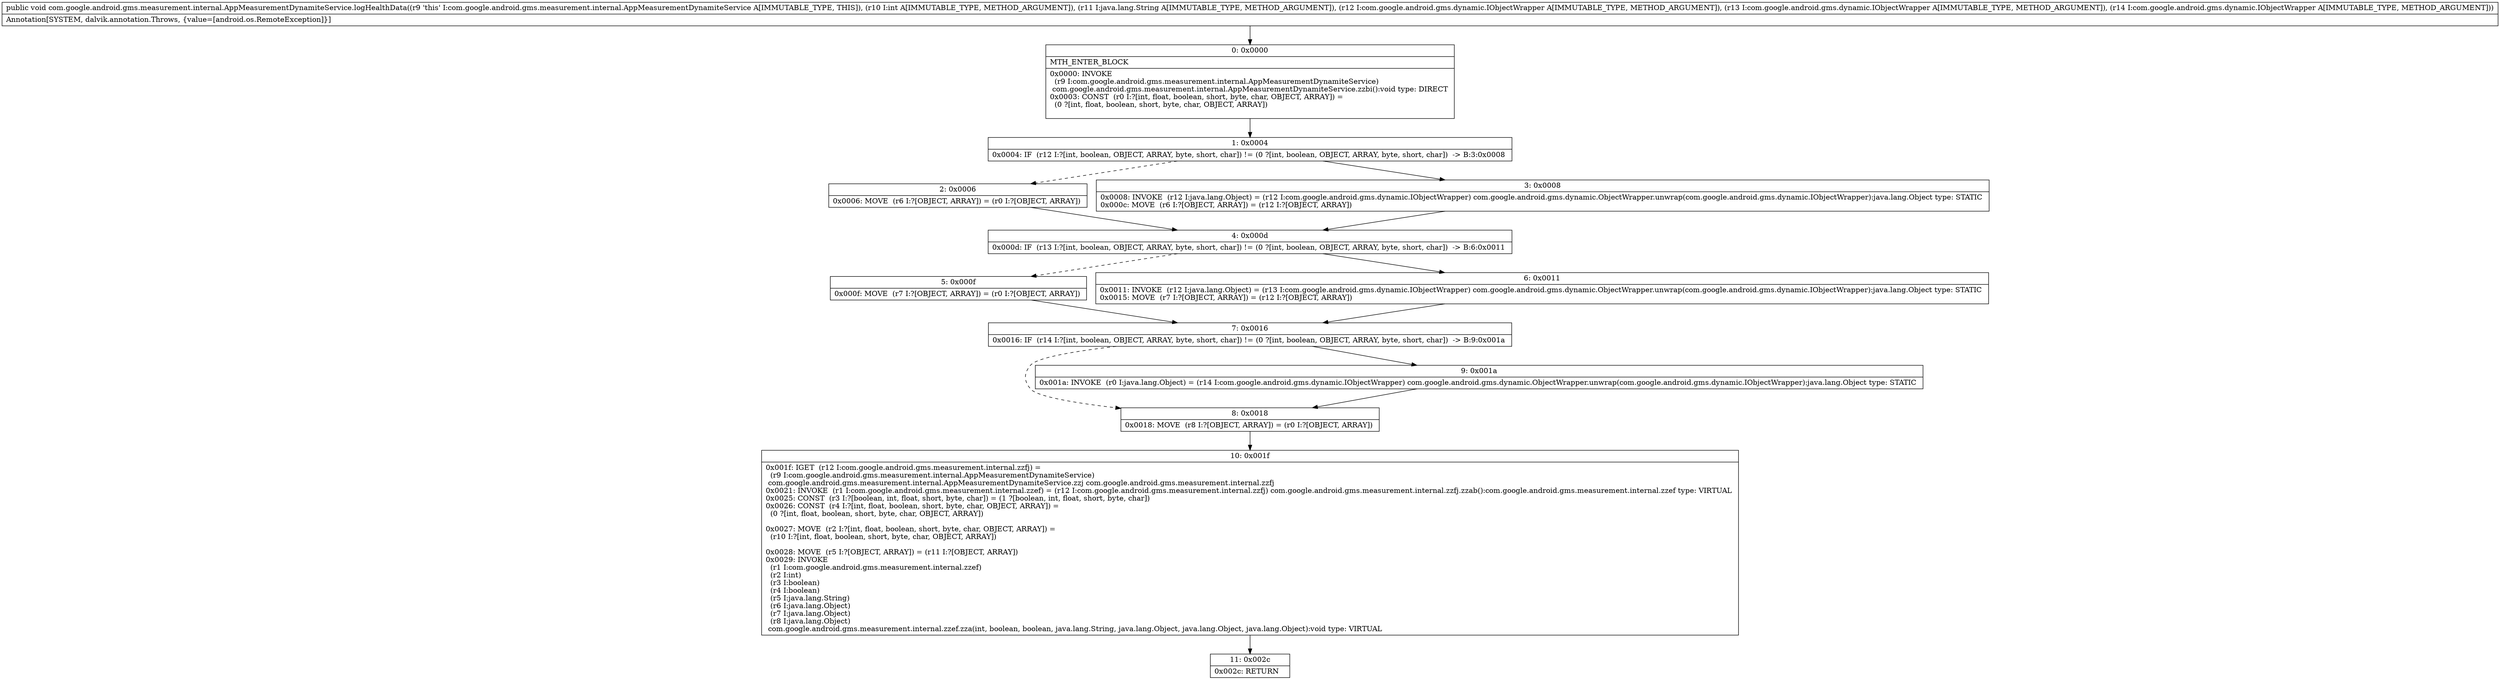 digraph "CFG forcom.google.android.gms.measurement.internal.AppMeasurementDynamiteService.logHealthData(ILjava\/lang\/String;Lcom\/google\/android\/gms\/dynamic\/IObjectWrapper;Lcom\/google\/android\/gms\/dynamic\/IObjectWrapper;Lcom\/google\/android\/gms\/dynamic\/IObjectWrapper;)V" {
Node_0 [shape=record,label="{0\:\ 0x0000|MTH_ENTER_BLOCK\l|0x0000: INVOKE  \l  (r9 I:com.google.android.gms.measurement.internal.AppMeasurementDynamiteService)\l com.google.android.gms.measurement.internal.AppMeasurementDynamiteService.zzbi():void type: DIRECT \l0x0003: CONST  (r0 I:?[int, float, boolean, short, byte, char, OBJECT, ARRAY]) = \l  (0 ?[int, float, boolean, short, byte, char, OBJECT, ARRAY])\l \l}"];
Node_1 [shape=record,label="{1\:\ 0x0004|0x0004: IF  (r12 I:?[int, boolean, OBJECT, ARRAY, byte, short, char]) != (0 ?[int, boolean, OBJECT, ARRAY, byte, short, char])  \-\> B:3:0x0008 \l}"];
Node_2 [shape=record,label="{2\:\ 0x0006|0x0006: MOVE  (r6 I:?[OBJECT, ARRAY]) = (r0 I:?[OBJECT, ARRAY]) \l}"];
Node_3 [shape=record,label="{3\:\ 0x0008|0x0008: INVOKE  (r12 I:java.lang.Object) = (r12 I:com.google.android.gms.dynamic.IObjectWrapper) com.google.android.gms.dynamic.ObjectWrapper.unwrap(com.google.android.gms.dynamic.IObjectWrapper):java.lang.Object type: STATIC \l0x000c: MOVE  (r6 I:?[OBJECT, ARRAY]) = (r12 I:?[OBJECT, ARRAY]) \l}"];
Node_4 [shape=record,label="{4\:\ 0x000d|0x000d: IF  (r13 I:?[int, boolean, OBJECT, ARRAY, byte, short, char]) != (0 ?[int, boolean, OBJECT, ARRAY, byte, short, char])  \-\> B:6:0x0011 \l}"];
Node_5 [shape=record,label="{5\:\ 0x000f|0x000f: MOVE  (r7 I:?[OBJECT, ARRAY]) = (r0 I:?[OBJECT, ARRAY]) \l}"];
Node_6 [shape=record,label="{6\:\ 0x0011|0x0011: INVOKE  (r12 I:java.lang.Object) = (r13 I:com.google.android.gms.dynamic.IObjectWrapper) com.google.android.gms.dynamic.ObjectWrapper.unwrap(com.google.android.gms.dynamic.IObjectWrapper):java.lang.Object type: STATIC \l0x0015: MOVE  (r7 I:?[OBJECT, ARRAY]) = (r12 I:?[OBJECT, ARRAY]) \l}"];
Node_7 [shape=record,label="{7\:\ 0x0016|0x0016: IF  (r14 I:?[int, boolean, OBJECT, ARRAY, byte, short, char]) != (0 ?[int, boolean, OBJECT, ARRAY, byte, short, char])  \-\> B:9:0x001a \l}"];
Node_8 [shape=record,label="{8\:\ 0x0018|0x0018: MOVE  (r8 I:?[OBJECT, ARRAY]) = (r0 I:?[OBJECT, ARRAY]) \l}"];
Node_9 [shape=record,label="{9\:\ 0x001a|0x001a: INVOKE  (r0 I:java.lang.Object) = (r14 I:com.google.android.gms.dynamic.IObjectWrapper) com.google.android.gms.dynamic.ObjectWrapper.unwrap(com.google.android.gms.dynamic.IObjectWrapper):java.lang.Object type: STATIC \l}"];
Node_10 [shape=record,label="{10\:\ 0x001f|0x001f: IGET  (r12 I:com.google.android.gms.measurement.internal.zzfj) = \l  (r9 I:com.google.android.gms.measurement.internal.AppMeasurementDynamiteService)\l com.google.android.gms.measurement.internal.AppMeasurementDynamiteService.zzj com.google.android.gms.measurement.internal.zzfj \l0x0021: INVOKE  (r1 I:com.google.android.gms.measurement.internal.zzef) = (r12 I:com.google.android.gms.measurement.internal.zzfj) com.google.android.gms.measurement.internal.zzfj.zzab():com.google.android.gms.measurement.internal.zzef type: VIRTUAL \l0x0025: CONST  (r3 I:?[boolean, int, float, short, byte, char]) = (1 ?[boolean, int, float, short, byte, char]) \l0x0026: CONST  (r4 I:?[int, float, boolean, short, byte, char, OBJECT, ARRAY]) = \l  (0 ?[int, float, boolean, short, byte, char, OBJECT, ARRAY])\l \l0x0027: MOVE  (r2 I:?[int, float, boolean, short, byte, char, OBJECT, ARRAY]) = \l  (r10 I:?[int, float, boolean, short, byte, char, OBJECT, ARRAY])\l \l0x0028: MOVE  (r5 I:?[OBJECT, ARRAY]) = (r11 I:?[OBJECT, ARRAY]) \l0x0029: INVOKE  \l  (r1 I:com.google.android.gms.measurement.internal.zzef)\l  (r2 I:int)\l  (r3 I:boolean)\l  (r4 I:boolean)\l  (r5 I:java.lang.String)\l  (r6 I:java.lang.Object)\l  (r7 I:java.lang.Object)\l  (r8 I:java.lang.Object)\l com.google.android.gms.measurement.internal.zzef.zza(int, boolean, boolean, java.lang.String, java.lang.Object, java.lang.Object, java.lang.Object):void type: VIRTUAL \l}"];
Node_11 [shape=record,label="{11\:\ 0x002c|0x002c: RETURN   \l}"];
MethodNode[shape=record,label="{public void com.google.android.gms.measurement.internal.AppMeasurementDynamiteService.logHealthData((r9 'this' I:com.google.android.gms.measurement.internal.AppMeasurementDynamiteService A[IMMUTABLE_TYPE, THIS]), (r10 I:int A[IMMUTABLE_TYPE, METHOD_ARGUMENT]), (r11 I:java.lang.String A[IMMUTABLE_TYPE, METHOD_ARGUMENT]), (r12 I:com.google.android.gms.dynamic.IObjectWrapper A[IMMUTABLE_TYPE, METHOD_ARGUMENT]), (r13 I:com.google.android.gms.dynamic.IObjectWrapper A[IMMUTABLE_TYPE, METHOD_ARGUMENT]), (r14 I:com.google.android.gms.dynamic.IObjectWrapper A[IMMUTABLE_TYPE, METHOD_ARGUMENT]))  | Annotation[SYSTEM, dalvik.annotation.Throws, \{value=[android.os.RemoteException]\}]\l}"];
MethodNode -> Node_0;
Node_0 -> Node_1;
Node_1 -> Node_2[style=dashed];
Node_1 -> Node_3;
Node_2 -> Node_4;
Node_3 -> Node_4;
Node_4 -> Node_5[style=dashed];
Node_4 -> Node_6;
Node_5 -> Node_7;
Node_6 -> Node_7;
Node_7 -> Node_8[style=dashed];
Node_7 -> Node_9;
Node_8 -> Node_10;
Node_9 -> Node_8;
Node_10 -> Node_11;
}

